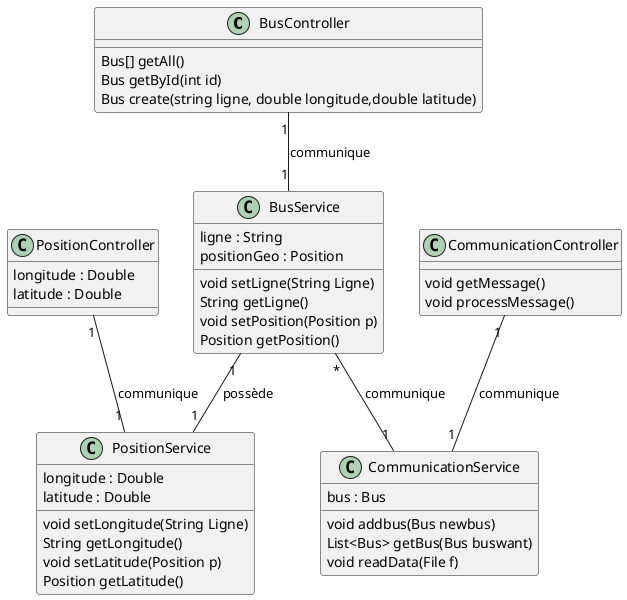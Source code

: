 @startuml
class BusController {
  
  Bus[] getAll()
  Bus getById(int id)
  Bus create(string ligne, double longitude,double latitude)
}

class BusService {
  ligne : String
  positionGeo : Position
  void setLigne(String Ligne)
  String getLigne()
  void setPosition(Position p)
  Position getPosition()
}

class PositionController {
   longitude : Double
   latitude : Double

}

class PositionService {
   longitude : Double
   latitude : Double
   void setLongitude(String Ligne)
   String getLongitude()
   void setLatitude(Position p)
   Position getLatitude()
}

class CommunicationController {
  void getMessage()
  void processMessage()
}

class CommunicationService {
   bus : Bus
   void addbus(Bus newbus)
   List<Bus> getBus(Bus buswant)
   void readData(File f)
}

BusController "1" -- "1" BusService : communique
PositionController "1" -- "1" PositionService : communique
CommunicationController "1" -- "1" CommunicationService : communique


BusService "1" -- "1" PositionService : possède
BusService "*" -- "1" CommunicationService : communique
@enduml